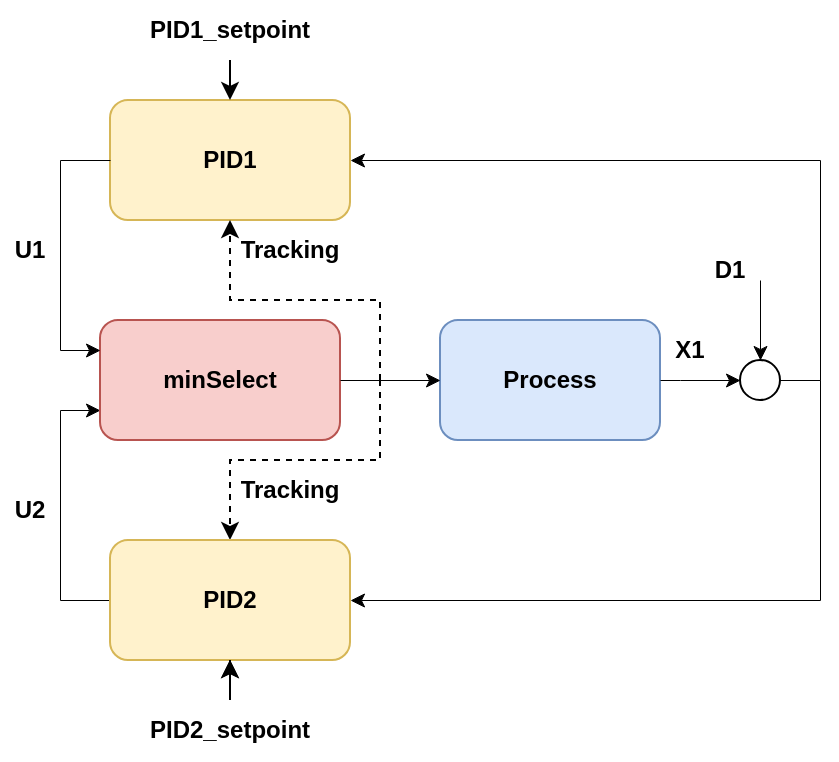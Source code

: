 <mxfile version="15.5.9" type="device"><diagram id="fzO03wv9BZFiFF_Ac6_G" name="Page-1"><mxGraphModel dx="1422" dy="762" grid="1" gridSize="10" guides="1" tooltips="1" connect="1" arrows="1" fold="1" page="1" pageScale="1" pageWidth="850" pageHeight="1100" math="0" shadow="0"><root><mxCell id="0"/><mxCell id="1" parent="0"/><mxCell id="9p-Pk3BE0a1dHY57pFk6-15" style="edgeStyle=orthogonalEdgeStyle;rounded=0;orthogonalLoop=1;jettySize=auto;html=1;dashed=1;startArrow=none;" edge="1" parent="1" target="tf-ih-mHlMtckMxSOI7T-1"><mxGeometry relative="1" as="geometry"><mxPoint x="250" y="210" as="sourcePoint"/><Array as="points"><mxPoint x="175" y="250"/></Array></mxGeometry></mxCell><mxCell id="VE-b7TvH8Ak1jZzatl8n-1" value="Process" style="rounded=1;whiteSpace=wrap;html=1;fillColor=#dae8fc;strokeColor=#6c8ebf;fontStyle=1" parent="1" vertex="1"><mxGeometry x="280" y="180" width="110" height="60" as="geometry"/></mxCell><mxCell id="VE-b7TvH8Ak1jZzatl8n-45" value="" style="endArrow=classic;html=1;rounded=0;strokeWidth=0.5;edgeStyle=orthogonalEdgeStyle;entryX=0;entryY=0.75;entryDx=0;entryDy=0;exitX=0;exitY=0.5;exitDx=0;exitDy=0;" parent="1" source="tf-ih-mHlMtckMxSOI7T-1" target="9p-Pk3BE0a1dHY57pFk6-1" edge="1"><mxGeometry width="50" height="50" relative="1" as="geometry"><mxPoint x="50" y="300" as="sourcePoint"/><mxPoint x="90" y="300" as="targetPoint"/><Array as="points"><mxPoint x="90" y="320"/><mxPoint x="90" y="225"/></Array></mxGeometry></mxCell><mxCell id="VE-b7TvH8Ak1jZzatl8n-2" value="PID1" style="rounded=1;whiteSpace=wrap;html=1;fillColor=#fff2cc;strokeColor=#d6b656;fontStyle=1" parent="1" vertex="1"><mxGeometry x="115" y="70" width="120" height="60" as="geometry"/></mxCell><mxCell id="VE-b7TvH8Ak1jZzatl8n-23" value="&lt;b&gt;X1&lt;/b&gt;" style="text;html=1;strokeColor=none;fillColor=none;align=center;verticalAlign=middle;whiteSpace=wrap;rounded=0;" parent="1" vertex="1"><mxGeometry x="390" y="180" width="30" height="30" as="geometry"/></mxCell><mxCell id="tf-ih-mHlMtckMxSOI7T-1" value="PID2" style="rounded=1;whiteSpace=wrap;html=1;fillColor=#fff2cc;strokeColor=#d6b656;fontStyle=1" parent="1" vertex="1"><mxGeometry x="115" y="290" width="120" height="60" as="geometry"/></mxCell><mxCell id="tf-ih-mHlMtckMxSOI7T-2" value="" style="endArrow=classic;html=1;rounded=0;strokeWidth=0.5;edgeStyle=orthogonalEdgeStyle;entryX=1;entryY=0.5;entryDx=0;entryDy=0;" parent="1" target="tf-ih-mHlMtckMxSOI7T-1" edge="1"><mxGeometry x="-260" y="-40" width="50" height="50" as="geometry"><mxPoint x="450" y="210" as="sourcePoint"/><mxPoint x="140" y="230" as="targetPoint"/><Array as="points"><mxPoint x="470" y="210"/><mxPoint x="470" y="320"/></Array></mxGeometry></mxCell><mxCell id="9p-Pk3BE0a1dHY57pFk6-5" value="" style="edgeStyle=orthogonalEdgeStyle;rounded=0;orthogonalLoop=1;jettySize=auto;html=1;" edge="1" parent="1" source="tf-ih-mHlMtckMxSOI7T-11" target="tf-ih-mHlMtckMxSOI7T-1"><mxGeometry relative="1" as="geometry"/></mxCell><mxCell id="9p-Pk3BE0a1dHY57pFk6-22" value="" style="edgeStyle=orthogonalEdgeStyle;rounded=0;orthogonalLoop=1;jettySize=auto;html=1;dashed=1;" edge="1" parent="1" source="tf-ih-mHlMtckMxSOI7T-11" target="tf-ih-mHlMtckMxSOI7T-1"><mxGeometry relative="1" as="geometry"/></mxCell><mxCell id="tf-ih-mHlMtckMxSOI7T-11" value="&lt;b&gt;PID2_setpoint&lt;/b&gt;" style="text;html=1;strokeColor=none;fillColor=none;align=center;verticalAlign=middle;whiteSpace=wrap;rounded=0;" parent="1" vertex="1"><mxGeometry x="160" y="370" width="30" height="30" as="geometry"/></mxCell><mxCell id="tf-ih-mHlMtckMxSOI7T-18" value="" style="ellipse;whiteSpace=wrap;html=1;aspect=fixed;" parent="1" vertex="1"><mxGeometry x="430" y="200" width="20" height="20" as="geometry"/></mxCell><mxCell id="tf-ih-mHlMtckMxSOI7T-20" value="" style="edgeStyle=segmentEdgeStyle;endArrow=classic;html=1;rounded=0;strokeWidth=0.5;entryX=0.5;entryY=0;entryDx=0;entryDy=0;" parent="1" target="tf-ih-mHlMtckMxSOI7T-18" edge="1"><mxGeometry width="50" height="50" relative="1" as="geometry"><mxPoint x="440" y="160" as="sourcePoint"/><mxPoint x="200" y="150" as="targetPoint"/></mxGeometry></mxCell><mxCell id="tf-ih-mHlMtckMxSOI7T-21" value="" style="edgeStyle=segmentEdgeStyle;endArrow=classic;html=1;rounded=0;strokeWidth=0.5;entryX=0;entryY=0.5;entryDx=0;entryDy=0;exitX=1;exitY=0.5;exitDx=0;exitDy=0;" parent="1" source="VE-b7TvH8Ak1jZzatl8n-1" edge="1" target="tf-ih-mHlMtckMxSOI7T-18"><mxGeometry width="50" height="50" relative="1" as="geometry"><mxPoint x="380" y="220" as="sourcePoint"/><mxPoint x="410" y="150" as="targetPoint"/><Array as="points"><mxPoint x="400" y="210"/><mxPoint x="400" y="210"/></Array></mxGeometry></mxCell><mxCell id="tf-ih-mHlMtckMxSOI7T-23" value="&lt;b&gt;D1&lt;/b&gt;" style="text;html=1;strokeColor=none;fillColor=none;align=center;verticalAlign=middle;whiteSpace=wrap;rounded=0;" parent="1" vertex="1"><mxGeometry x="410" y="140" width="30" height="30" as="geometry"/></mxCell><mxCell id="9p-Pk3BE0a1dHY57pFk6-1" value="minSelect" style="rounded=1;whiteSpace=wrap;html=1;fillColor=#f8cecc;strokeColor=#b85450;fontStyle=1" vertex="1" parent="1"><mxGeometry x="110" y="180" width="120" height="60" as="geometry"/></mxCell><mxCell id="9p-Pk3BE0a1dHY57pFk6-2" value="" style="edgeStyle=segmentEdgeStyle;endArrow=classic;html=1;rounded=0;strokeWidth=0.5;entryX=0;entryY=0.25;entryDx=0;entryDy=0;exitX=0;exitY=0.5;exitDx=0;exitDy=0;" edge="1" parent="1" source="VE-b7TvH8Ak1jZzatl8n-2" target="9p-Pk3BE0a1dHY57pFk6-1"><mxGeometry width="50" height="50" relative="1" as="geometry"><mxPoint x="430" y="110" as="sourcePoint"/><mxPoint x="450" y="210" as="targetPoint"/><Array as="points"><mxPoint x="90" y="100"/><mxPoint x="90" y="195"/></Array></mxGeometry></mxCell><mxCell id="9p-Pk3BE0a1dHY57pFk6-3" value="" style="edgeStyle=segmentEdgeStyle;endArrow=classic;html=1;rounded=0;strokeWidth=0.5;entryX=1;entryY=0.5;entryDx=0;entryDy=0;" edge="1" parent="1" target="VE-b7TvH8Ak1jZzatl8n-2"><mxGeometry width="50" height="50" relative="1" as="geometry"><mxPoint x="450" y="210" as="sourcePoint"/><mxPoint x="445" y="120" as="targetPoint"/><Array as="points"><mxPoint x="470" y="210"/><mxPoint x="470" y="100"/></Array></mxGeometry></mxCell><mxCell id="9p-Pk3BE0a1dHY57pFk6-6" value="&lt;b&gt;U2&lt;/b&gt;" style="text;html=1;strokeColor=none;fillColor=none;align=center;verticalAlign=middle;whiteSpace=wrap;rounded=0;" vertex="1" parent="1"><mxGeometry x="60" y="260" width="30" height="30" as="geometry"/></mxCell><mxCell id="9p-Pk3BE0a1dHY57pFk6-7" value="" style="edgeStyle=orthogonalEdgeStyle;rounded=0;orthogonalLoop=1;jettySize=auto;html=1;entryX=0.5;entryY=0;entryDx=0;entryDy=0;exitX=0.5;exitY=1;exitDx=0;exitDy=0;" edge="1" parent="1" source="9p-Pk3BE0a1dHY57pFk6-11" target="VE-b7TvH8Ak1jZzatl8n-2"><mxGeometry relative="1" as="geometry"><mxPoint x="175" y="70" as="sourcePoint"/><mxPoint x="180" y="380" as="targetPoint"/><Array as="points"/></mxGeometry></mxCell><mxCell id="9p-Pk3BE0a1dHY57pFk6-10" value="" style="edgeStyle=segmentEdgeStyle;endArrow=classic;html=1;rounded=0;strokeWidth=0.5;entryX=0;entryY=0.5;entryDx=0;entryDy=0;exitX=1;exitY=0.5;exitDx=0;exitDy=0;" edge="1" parent="1" source="9p-Pk3BE0a1dHY57pFk6-1" target="VE-b7TvH8Ak1jZzatl8n-1"><mxGeometry width="50" height="50" relative="1" as="geometry"><mxPoint x="370" y="220" as="sourcePoint"/><mxPoint x="440" y="220" as="targetPoint"/><Array as="points"><mxPoint x="250" y="210"/><mxPoint x="250" y="210"/></Array></mxGeometry></mxCell><mxCell id="9p-Pk3BE0a1dHY57pFk6-11" value="&lt;b&gt;PID1_setpoint&lt;/b&gt;" style="text;html=1;strokeColor=none;fillColor=none;align=center;verticalAlign=middle;whiteSpace=wrap;rounded=0;" vertex="1" parent="1"><mxGeometry x="160" y="20" width="30" height="30" as="geometry"/></mxCell><mxCell id="9p-Pk3BE0a1dHY57pFk6-16" style="edgeStyle=orthogonalEdgeStyle;rounded=0;orthogonalLoop=1;jettySize=auto;html=1;entryX=0.5;entryY=1;entryDx=0;entryDy=0;dashed=1;" edge="1" parent="1" target="VE-b7TvH8Ak1jZzatl8n-2"><mxGeometry relative="1" as="geometry"><mxPoint x="250" y="210" as="sourcePoint"/><mxPoint x="185" y="280" as="targetPoint"/><Array as="points"><mxPoint x="250" y="170"/><mxPoint x="175" y="170"/></Array></mxGeometry></mxCell><mxCell id="9p-Pk3BE0a1dHY57pFk6-17" value="&lt;b&gt;Tracking&lt;/b&gt;" style="text;html=1;strokeColor=none;fillColor=none;align=center;verticalAlign=middle;whiteSpace=wrap;rounded=0;" vertex="1" parent="1"><mxGeometry x="190" y="130" width="30" height="30" as="geometry"/></mxCell><mxCell id="9p-Pk3BE0a1dHY57pFk6-18" value="&lt;b&gt;Tracking&lt;/b&gt;" style="text;html=1;strokeColor=none;fillColor=none;align=center;verticalAlign=middle;whiteSpace=wrap;rounded=0;" vertex="1" parent="1"><mxGeometry x="190" y="250" width="30" height="30" as="geometry"/></mxCell><mxCell id="9p-Pk3BE0a1dHY57pFk6-25" value="&lt;b&gt;U1&lt;/b&gt;" style="text;html=1;strokeColor=none;fillColor=none;align=center;verticalAlign=middle;whiteSpace=wrap;rounded=0;" vertex="1" parent="1"><mxGeometry x="60" y="130" width="30" height="30" as="geometry"/></mxCell></root></mxGraphModel></diagram></mxfile>